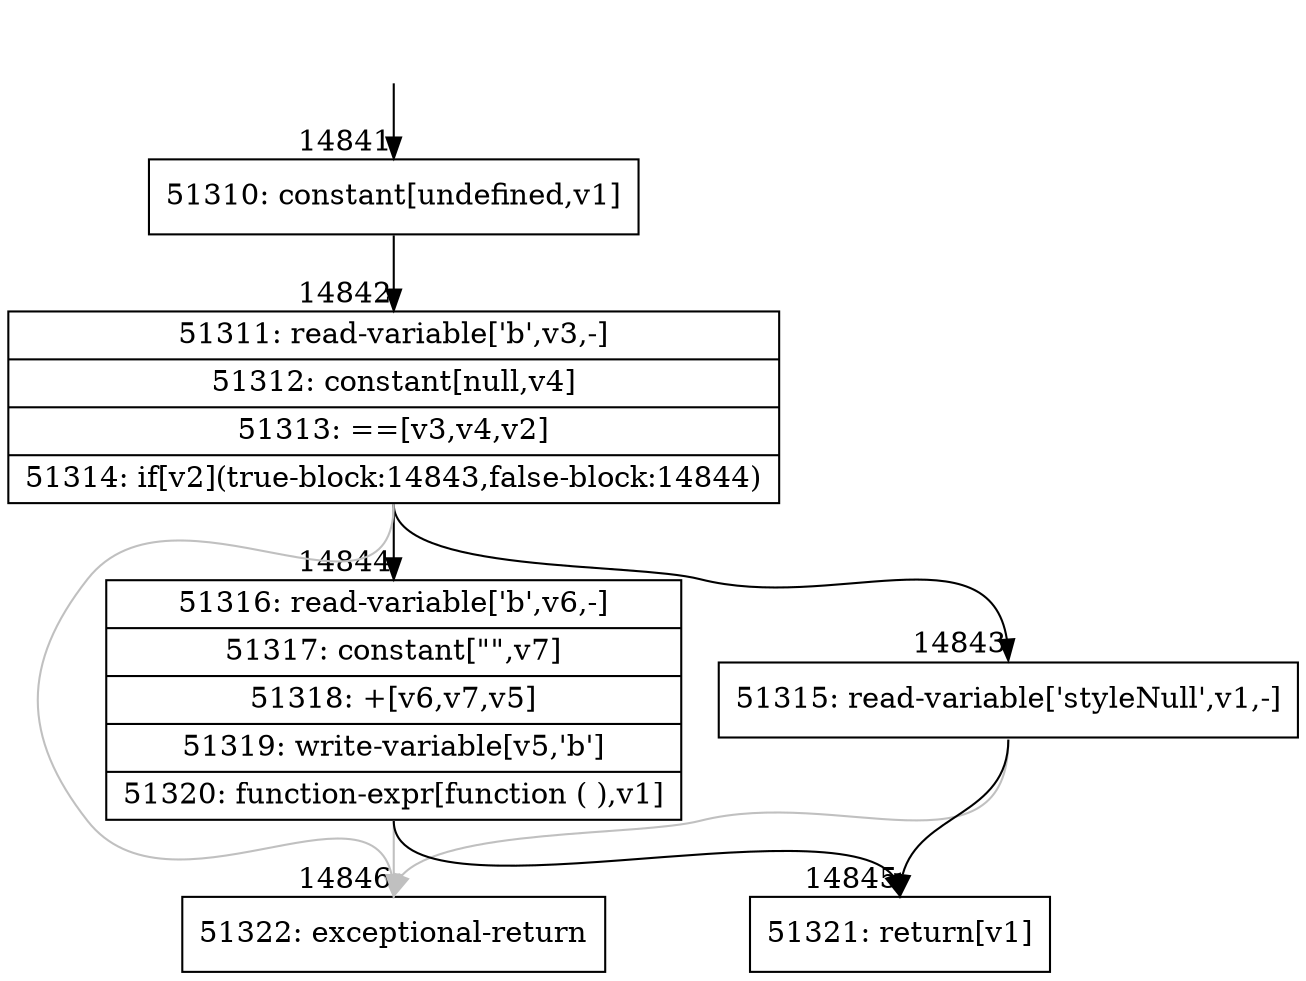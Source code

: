 digraph {
rankdir="TD"
BB_entry1381[shape=none,label=""];
BB_entry1381 -> BB14841 [tailport=s, headport=n, headlabel="    14841"]
BB14841 [shape=record label="{51310: constant[undefined,v1]}" ] 
BB14841 -> BB14842 [tailport=s, headport=n, headlabel="      14842"]
BB14842 [shape=record label="{51311: read-variable['b',v3,-]|51312: constant[null,v4]|51313: ==[v3,v4,v2]|51314: if[v2](true-block:14843,false-block:14844)}" ] 
BB14842 -> BB14843 [tailport=s, headport=n, headlabel="      14843"]
BB14842 -> BB14844 [tailport=s, headport=n, headlabel="      14844"]
BB14842 -> BB14846 [tailport=s, headport=n, color=gray, headlabel="      14846"]
BB14843 [shape=record label="{51315: read-variable['styleNull',v1,-]}" ] 
BB14843 -> BB14845 [tailport=s, headport=n, headlabel="      14845"]
BB14843 -> BB14846 [tailport=s, headport=n, color=gray]
BB14844 [shape=record label="{51316: read-variable['b',v6,-]|51317: constant[\"\",v7]|51318: +[v6,v7,v5]|51319: write-variable[v5,'b']|51320: function-expr[function ( ),v1]}" ] 
BB14844 -> BB14845 [tailport=s, headport=n]
BB14844 -> BB14846 [tailport=s, headport=n, color=gray]
BB14845 [shape=record label="{51321: return[v1]}" ] 
BB14846 [shape=record label="{51322: exceptional-return}" ] 
//#$~ 8765
}

